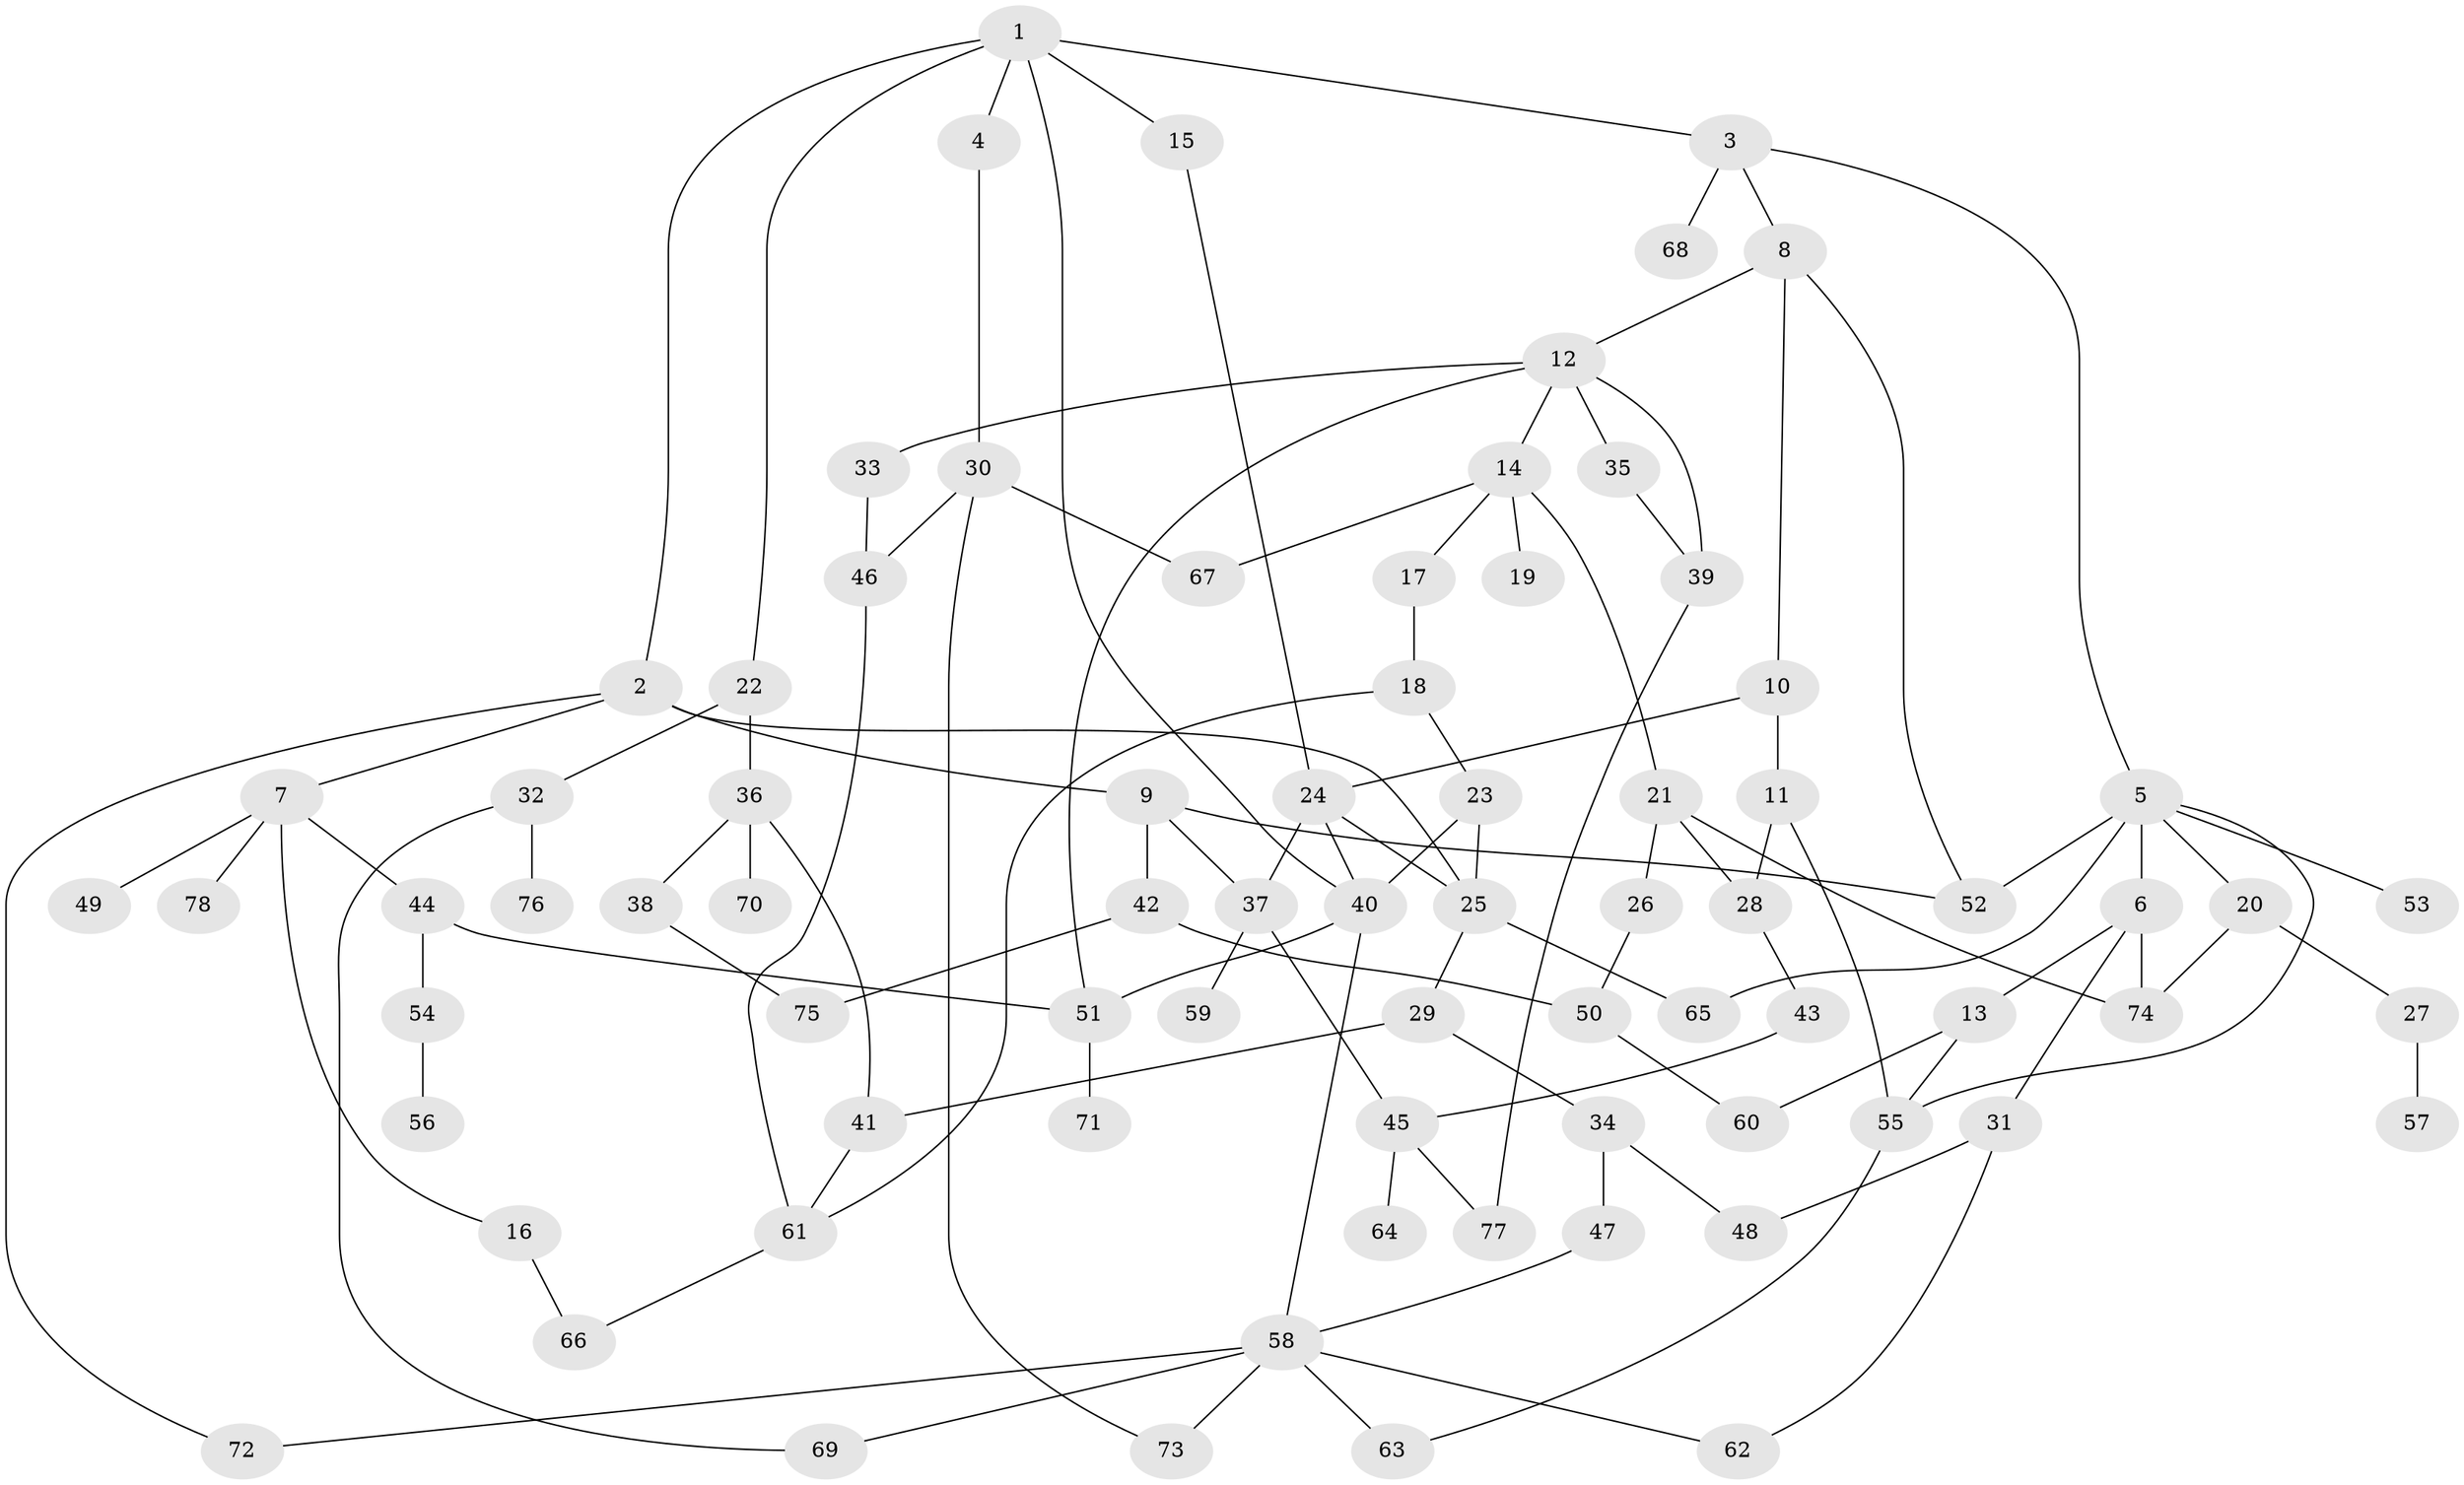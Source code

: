 // original degree distribution, {7: 0.023622047244094488, 5: 0.10236220472440945, 3: 0.2283464566929134, 8: 0.007874015748031496, 6: 0.023622047244094488, 1: 0.3228346456692913, 4: 0.031496062992125984, 2: 0.25984251968503935}
// Generated by graph-tools (version 1.1) at 2025/48/03/04/25 22:48:54]
// undirected, 78 vertices, 112 edges
graph export_dot {
  node [color=gray90,style=filled];
  1;
  2;
  3;
  4;
  5;
  6;
  7;
  8;
  9;
  10;
  11;
  12;
  13;
  14;
  15;
  16;
  17;
  18;
  19;
  20;
  21;
  22;
  23;
  24;
  25;
  26;
  27;
  28;
  29;
  30;
  31;
  32;
  33;
  34;
  35;
  36;
  37;
  38;
  39;
  40;
  41;
  42;
  43;
  44;
  45;
  46;
  47;
  48;
  49;
  50;
  51;
  52;
  53;
  54;
  55;
  56;
  57;
  58;
  59;
  60;
  61;
  62;
  63;
  64;
  65;
  66;
  67;
  68;
  69;
  70;
  71;
  72;
  73;
  74;
  75;
  76;
  77;
  78;
  1 -- 2 [weight=1.0];
  1 -- 3 [weight=1.0];
  1 -- 4 [weight=1.0];
  1 -- 15 [weight=1.0];
  1 -- 22 [weight=1.0];
  1 -- 40 [weight=1.0];
  2 -- 7 [weight=1.0];
  2 -- 9 [weight=1.0];
  2 -- 25 [weight=1.0];
  2 -- 72 [weight=1.0];
  3 -- 5 [weight=1.0];
  3 -- 8 [weight=1.0];
  3 -- 68 [weight=1.0];
  4 -- 30 [weight=1.0];
  5 -- 6 [weight=1.0];
  5 -- 20 [weight=1.0];
  5 -- 52 [weight=1.0];
  5 -- 53 [weight=1.0];
  5 -- 55 [weight=1.0];
  5 -- 65 [weight=1.0];
  6 -- 13 [weight=1.0];
  6 -- 31 [weight=1.0];
  6 -- 74 [weight=1.0];
  7 -- 16 [weight=1.0];
  7 -- 44 [weight=1.0];
  7 -- 49 [weight=1.0];
  7 -- 78 [weight=1.0];
  8 -- 10 [weight=1.0];
  8 -- 12 [weight=1.0];
  8 -- 52 [weight=1.0];
  9 -- 37 [weight=1.0];
  9 -- 42 [weight=1.0];
  9 -- 52 [weight=1.0];
  10 -- 11 [weight=4.0];
  10 -- 24 [weight=1.0];
  11 -- 28 [weight=1.0];
  11 -- 55 [weight=1.0];
  12 -- 14 [weight=1.0];
  12 -- 33 [weight=1.0];
  12 -- 35 [weight=1.0];
  12 -- 39 [weight=1.0];
  12 -- 51 [weight=1.0];
  13 -- 55 [weight=1.0];
  13 -- 60 [weight=1.0];
  14 -- 17 [weight=1.0];
  14 -- 19 [weight=1.0];
  14 -- 21 [weight=1.0];
  14 -- 67 [weight=1.0];
  15 -- 24 [weight=1.0];
  16 -- 66 [weight=1.0];
  17 -- 18 [weight=1.0];
  18 -- 23 [weight=1.0];
  18 -- 61 [weight=1.0];
  20 -- 27 [weight=1.0];
  20 -- 74 [weight=1.0];
  21 -- 26 [weight=1.0];
  21 -- 28 [weight=1.0];
  21 -- 74 [weight=1.0];
  22 -- 32 [weight=1.0];
  22 -- 36 [weight=1.0];
  23 -- 25 [weight=1.0];
  23 -- 40 [weight=1.0];
  24 -- 25 [weight=1.0];
  24 -- 37 [weight=1.0];
  24 -- 40 [weight=1.0];
  25 -- 29 [weight=1.0];
  25 -- 65 [weight=1.0];
  26 -- 50 [weight=1.0];
  27 -- 57 [weight=1.0];
  28 -- 43 [weight=1.0];
  29 -- 34 [weight=1.0];
  29 -- 41 [weight=1.0];
  30 -- 46 [weight=1.0];
  30 -- 67 [weight=1.0];
  30 -- 73 [weight=1.0];
  31 -- 48 [weight=1.0];
  31 -- 62 [weight=1.0];
  32 -- 69 [weight=1.0];
  32 -- 76 [weight=1.0];
  33 -- 46 [weight=1.0];
  34 -- 47 [weight=1.0];
  34 -- 48 [weight=1.0];
  35 -- 39 [weight=1.0];
  36 -- 38 [weight=1.0];
  36 -- 41 [weight=1.0];
  36 -- 70 [weight=1.0];
  37 -- 45 [weight=1.0];
  37 -- 59 [weight=1.0];
  38 -- 75 [weight=1.0];
  39 -- 77 [weight=1.0];
  40 -- 51 [weight=1.0];
  40 -- 58 [weight=1.0];
  41 -- 61 [weight=1.0];
  42 -- 50 [weight=1.0];
  42 -- 75 [weight=1.0];
  43 -- 45 [weight=1.0];
  44 -- 51 [weight=1.0];
  44 -- 54 [weight=1.0];
  45 -- 64 [weight=1.0];
  45 -- 77 [weight=1.0];
  46 -- 61 [weight=1.0];
  47 -- 58 [weight=1.0];
  50 -- 60 [weight=1.0];
  51 -- 71 [weight=1.0];
  54 -- 56 [weight=1.0];
  55 -- 63 [weight=1.0];
  58 -- 62 [weight=1.0];
  58 -- 63 [weight=1.0];
  58 -- 69 [weight=1.0];
  58 -- 72 [weight=1.0];
  58 -- 73 [weight=1.0];
  61 -- 66 [weight=1.0];
}
